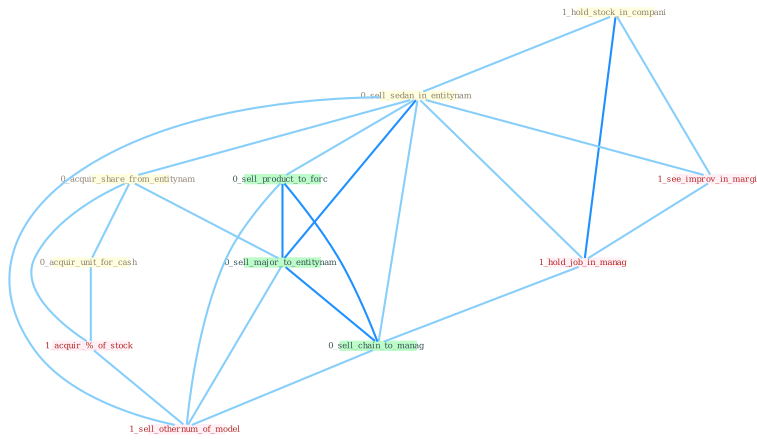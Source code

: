 Graph G{ 
    node
    [shape=polygon,style=filled,width=.5,height=.06,color="#BDFCC9",fixedsize=true,fontsize=4,
    fontcolor="#2f4f4f"];
    {node
    [color="#ffffe0", fontcolor="#8b7d6b"] "1_hold_stock_in_compani " "0_sell_sedan_in_entitynam " "0_acquir_share_from_entitynam " "0_acquir_unit_for_cash "}
{node [color="#fff0f5", fontcolor="#b22222"] "1_see_improv_in_margin " "1_acquir_%_of_stock " "1_hold_job_in_manag " "1_sell_othernum_of_model "}
edge [color="#B0E2FF"];

	"1_hold_stock_in_compani " -- "0_sell_sedan_in_entitynam " [w="1", color="#87cefa" ];
	"1_hold_stock_in_compani " -- "1_see_improv_in_margin " [w="1", color="#87cefa" ];
	"1_hold_stock_in_compani " -- "1_hold_job_in_manag " [w="2", color="#1e90ff" , len=0.8];
	"0_sell_sedan_in_entitynam " -- "0_acquir_share_from_entitynam " [w="1", color="#87cefa" ];
	"0_sell_sedan_in_entitynam " -- "1_see_improv_in_margin " [w="1", color="#87cefa" ];
	"0_sell_sedan_in_entitynam " -- "1_hold_job_in_manag " [w="1", color="#87cefa" ];
	"0_sell_sedan_in_entitynam " -- "0_sell_product_to_forc " [w="1", color="#87cefa" ];
	"0_sell_sedan_in_entitynam " -- "0_sell_major_to_entitynam " [w="2", color="#1e90ff" , len=0.8];
	"0_sell_sedan_in_entitynam " -- "0_sell_chain_to_manag " [w="1", color="#87cefa" ];
	"0_sell_sedan_in_entitynam " -- "1_sell_othernum_of_model " [w="1", color="#87cefa" ];
	"0_acquir_share_from_entitynam " -- "0_acquir_unit_for_cash " [w="1", color="#87cefa" ];
	"0_acquir_share_from_entitynam " -- "1_acquir_%_of_stock " [w="1", color="#87cefa" ];
	"0_acquir_share_from_entitynam " -- "0_sell_major_to_entitynam " [w="1", color="#87cefa" ];
	"0_acquir_unit_for_cash " -- "1_acquir_%_of_stock " [w="1", color="#87cefa" ];
	"1_see_improv_in_margin " -- "1_hold_job_in_manag " [w="1", color="#87cefa" ];
	"1_acquir_%_of_stock " -- "1_sell_othernum_of_model " [w="1", color="#87cefa" ];
	"1_hold_job_in_manag " -- "0_sell_chain_to_manag " [w="1", color="#87cefa" ];
	"0_sell_product_to_forc " -- "0_sell_major_to_entitynam " [w="2", color="#1e90ff" , len=0.8];
	"0_sell_product_to_forc " -- "0_sell_chain_to_manag " [w="2", color="#1e90ff" , len=0.8];
	"0_sell_product_to_forc " -- "1_sell_othernum_of_model " [w="1", color="#87cefa" ];
	"0_sell_major_to_entitynam " -- "0_sell_chain_to_manag " [w="2", color="#1e90ff" , len=0.8];
	"0_sell_major_to_entitynam " -- "1_sell_othernum_of_model " [w="1", color="#87cefa" ];
	"0_sell_chain_to_manag " -- "1_sell_othernum_of_model " [w="1", color="#87cefa" ];
}
